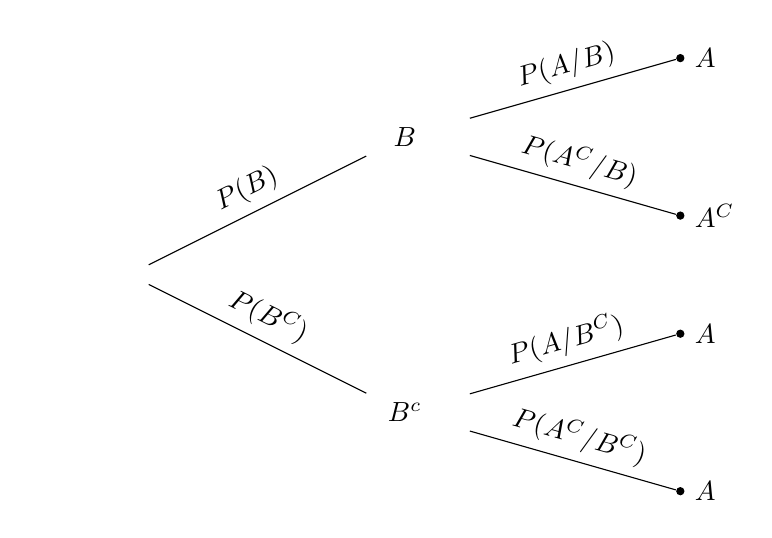 


% Set the overall layout of the tree
\tikzstyle{level 1}=[level distance=3.5cm, sibling distance=3.5cm]
\tikzstyle{level 2}=[level distance=3.5cm, sibling distance=2cm]

% Define styles for bags and leafs
\tikzstyle{bag} = [text width=4em, text centered]
\tikzstyle{end} = [circle, minimum width=3pt,fill, inner sep=0pt]

% The sloped option gives rotated edge labels. Personally
% I find sloped labels a bit difficult to read. Remove the sloped options
% to get horizontal labels. 
\begin{tikzpicture}[grow=right, sloped]
\node[bag] {}
    child {
      node[bag] {$B^{c}$}        
            child {
                node[end, label=right:
                    {$A$}] {}
                edge from parent
                node[above] {$P(A^{C}/B^C)$}
%                node[below]  {$\frac{4}{9}$}
            }
            child {
                node[end, label=right:
                    {$A$}] {}
                edge from parent
                node[above] {$P(A/B^C)$}
%                node[below]  {$\frac{5}{9}$}
            }
            edge from parent 
            node[above] {$P(B^{C})$}
%            node[below]  {$\frac{4}{7}$}
    }
    child {
        node[bag] {$B$}        
        child {
                node[end, label=right:
                {$A^{C}$}] {}
                edge from parent
                node[above] {$P(A^C/B)$}
%                node[below]  {$\frac{3}{9}$}
            }
            child {
                node[end, label=right:
                    {$A$}] {}
                edge from parent
                node[above] {$P(A/B)$}
%                node[below]  {$\frac{6}{9}$}
            }
        edge from parent         
        node[above] {$P(B)$}
%            node[below]  {$\frac{3}{7}$}
    };
  \end{tikzpicture}
